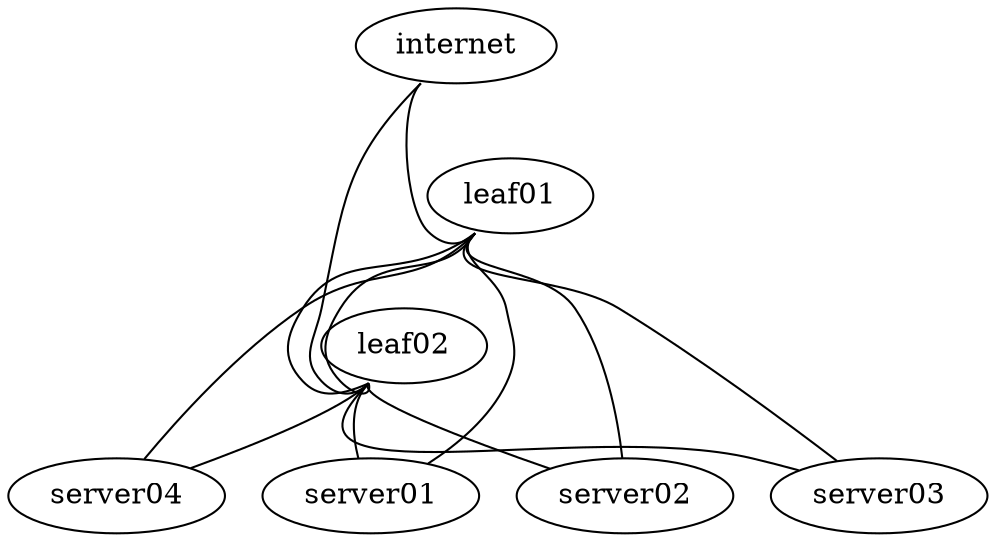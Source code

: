 graph site {
 "internet" [function="internet" os="CumulusCommunity/cumulus-vx" version="3.7.6" memory="1024" config="./helper_scripts/extra_switch_config.sh" mgmt_ip="192.168.200.1"]
 "leaf01" [function="leaf" os="CumulusCommunity/cumulus-vx" version="3.7.6" memory="1024" config="./helper_scripts/extra_switch_config.sh" mgmt_ip="192.168.200.2"]
 "leaf02" [function="leaf" os="CumulusCommunity/cumulus-vx" version="3.7.6" memory="1024" config="./helper_scripts/extra_switch_config.sh" mgmt_ip="192.168.200.3"]
 "server01" [function="host" os="yk0/ubuntu-xenial" memory="768" config="./helper_scripts/extra_server_config.sh" mgmt_ip="192.168.200.10"]
 "server02" [function="host" os="yk0/ubuntu-xenial" memory="768" config="./helper_scripts/extra_server_config.sh" mgmt_ip="192.168.200.11"]
 "server03" [function="host" os="yk0/ubuntu-xenial" memory="768" config="./helper_scripts/extra_server_config.sh" mgmt_ip="192.168.200.12"]
 "server04" [function="host" os="yk0/ubuntu-xenial" memory="768" config="./helper_scripts/extra_server_config.sh" mgmt_ip="192.168.200.13"]

"internet":"swp1" -- "leaf01":"swp51"
"internet":"swp2" -- "leaf02":"swp51"
"leaf01":"swp49" -- "leaf02":"swp49"
"leaf01":"swp50" -- "leaf02":"swp50"
"leaf01":"swp1" -- "server01":"eth1"
"leaf01":"swp2" -- "server02":"eth1"
"leaf01":"swp3" -- "server03":"eth1"
"leaf01":"swp4" -- "server04":"eth1"
"leaf02":"swp1" -- "server01":"eth2"
"leaf02":"swp2" -- "server02":"eth2"
"leaf02":"swp3" -- "server03":"eth2"
"leaf02":"swp4" -- "server04":"eth2"

}
